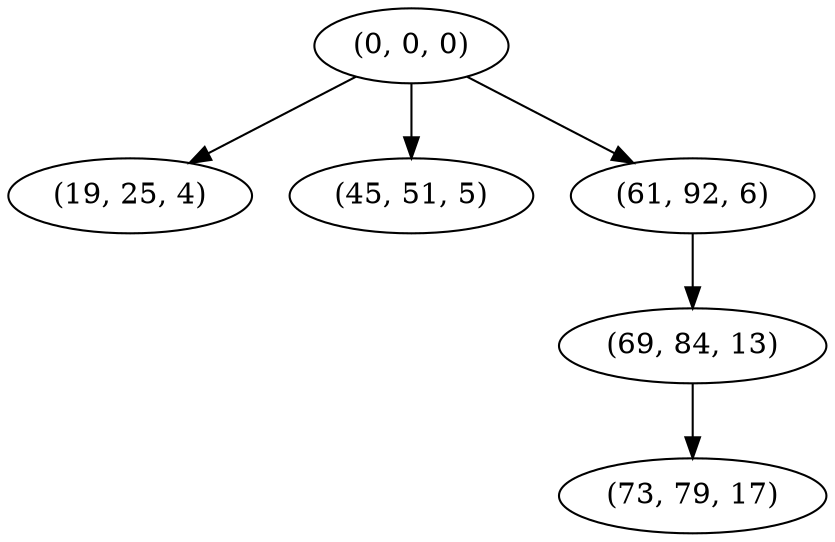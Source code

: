 digraph tree {
    "(0, 0, 0)";
    "(19, 25, 4)";
    "(45, 51, 5)";
    "(61, 92, 6)";
    "(69, 84, 13)";
    "(73, 79, 17)";
    "(0, 0, 0)" -> "(19, 25, 4)";
    "(0, 0, 0)" -> "(45, 51, 5)";
    "(0, 0, 0)" -> "(61, 92, 6)";
    "(61, 92, 6)" -> "(69, 84, 13)";
    "(69, 84, 13)" -> "(73, 79, 17)";
}
